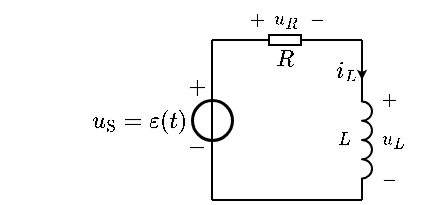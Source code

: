 <mxfile version="17.2.1" type="device"><diagram id="GKFYhbHTQyAXwHbGks0D" name="第 1 页"><mxGraphModel dx="270" dy="274" grid="1" gridSize="5" guides="1" tooltips="1" connect="1" arrows="1" fold="1" page="1" pageScale="1" pageWidth="827" pageHeight="1169" math="1" shadow="0"><root><mxCell id="0"/><mxCell id="1" parent="0"/><mxCell id="8Bmr7UU7ZexVVD80fku--52" value="$$i_L$$" style="text;html=1;resizable=1;autosize=1;align=center;verticalAlign=middle;points=[];fillColor=none;strokeColor=none;rounded=0;fontSize=10;movable=1;rotatable=1;deletable=1;editable=1;connectable=0;" parent="1" vertex="1"><mxGeometry x="233" y="275" width="17" height="20" as="geometry"/></mxCell><mxCell id="8Bmr7UU7ZexVVD80fku--46" value="" style="pointerEvents=1;verticalLabelPosition=bottom;shadow=0;dashed=0;align=center;html=1;verticalAlign=top;shape=mxgraph.electrical.inductors.inductor_3;direction=south;deletable=1;fixDash=0;snapToPoint=0;comic=0;sketch=0;strokeWidth=1;" parent="1" vertex="1"><mxGeometry x="250" y="290" width="5" height="60" as="geometry"/></mxCell><mxCell id="jx14LvxWViafD4RgYP5I-6" value="$$L$$" style="text;html=1;align=center;verticalAlign=middle;resizable=1;points=[];autosize=1;strokeColor=none;fillColor=none;fontSize=8;movable=1;rotatable=1;deletable=1;editable=1;connectable=1;" parent="1" vertex="1"><mxGeometry x="235" y="312.5" width="11" height="15" as="geometry"/></mxCell><mxCell id="8Bmr7UU7ZexVVD80fku--3" value="$$R$$" style="text;html=1;resizable=1;autosize=1;align=center;verticalAlign=middle;points=[];fillColor=none;strokeColor=none;rounded=0;fontSize=10;movable=1;rotatable=1;deletable=1;editable=1;connectable=1;" parent="1" vertex="1"><mxGeometry x="203" y="270" width="15" height="20" as="geometry"/></mxCell><mxCell id="8Bmr7UU7ZexVVD80fku--4" value="" style="endArrow=none;html=1;rounded=0;fontSize=10;startSize=4;endSize=4;entryX=1;entryY=0.5;entryDx=0;entryDy=0;entryPerimeter=0;" parent="1" target="8Bmr7UU7ZexVVD80fku--5" edge="1"><mxGeometry width="50" height="50" relative="1" as="geometry"><mxPoint x="175" y="270" as="sourcePoint"/><mxPoint x="449.5" y="190.5" as="targetPoint"/></mxGeometry></mxCell><mxCell id="8Bmr7UU7ZexVVD80fku--5" value="" style="pointerEvents=1;verticalLabelPosition=bottom;shadow=0;dashed=0;align=center;html=1;verticalAlign=top;shape=mxgraph.electrical.resistors.resistor_1;fontSize=10;direction=west;" parent="1" vertex="1"><mxGeometry x="199" y="267.5" width="25" height="5" as="geometry"/></mxCell><mxCell id="8Bmr7UU7ZexVVD80fku--6" value="" style="endArrow=none;html=1;rounded=0;fontSize=10;startSize=4;endSize=4;exitX=0;exitY=0.5;exitDx=0;exitDy=0;exitPerimeter=0;" parent="1" source="8Bmr7UU7ZexVVD80fku--5" edge="1"><mxGeometry width="50" height="50" relative="1" as="geometry"><mxPoint x="397" y="175.5" as="sourcePoint"/><mxPoint x="250" y="270" as="targetPoint"/></mxGeometry></mxCell><mxCell id="8Bmr7UU7ZexVVD80fku--12" value="" style="endArrow=none;html=1;rounded=0;fontSize=10;startSize=4;endSize=4;endFill=0;entryX=1;entryY=1;entryDx=0;entryDy=0;entryPerimeter=0;" parent="1" target="8Bmr7UU7ZexVVD80fku--46" edge="1"><mxGeometry width="50" height="50" relative="1" as="geometry"><mxPoint x="175" y="350" as="sourcePoint"/><mxPoint x="295" y="350" as="targetPoint"/></mxGeometry></mxCell><mxCell id="8Bmr7UU7ZexVVD80fku--49" value="" style="endArrow=none;html=1;rounded=0;fontSize=8;startSize=3;endSize=1;strokeWidth=1;" parent="1" edge="1"><mxGeometry width="50" height="50" relative="1" as="geometry"><mxPoint x="250" y="290" as="sourcePoint"/><mxPoint x="250" y="270" as="targetPoint"/></mxGeometry></mxCell><mxCell id="8Bmr7UU7ZexVVD80fku--51" value="" style="endArrow=classic;html=1;rounded=0;fontSize=10;endSize=2;" parent="1" edge="1"><mxGeometry width="50" height="50" relative="1" as="geometry"><mxPoint x="250" y="280" as="sourcePoint"/><mxPoint x="250" y="290" as="targetPoint"/></mxGeometry></mxCell><mxCell id="zvIAaxhqo9_3CnLD2hQQ-7" value="$$u_R$$" style="text;html=1;align=center;verticalAlign=middle;resizable=1;points=[];autosize=1;strokeColor=none;fillColor=none;fontSize=8;movable=1;rotatable=1;deletable=1;editable=1;connectable=1;" vertex="1" parent="1"><mxGeometry x="203" y="250" width="17" height="20" as="geometry"/></mxCell><mxCell id="zvIAaxhqo9_3CnLD2hQQ-8" value="$$-$$" style="text;resizable=1;autosize=1;align=center;verticalAlign=middle;points=[];fillColor=none;strokeColor=none;rounded=0;html=1;imageAspect=1;noLabel=0;recursiveResize=1;expand=1;editable=1;movable=1;rotatable=1;deletable=1;connectable=0;comic=0;fontSize=8;" vertex="1" parent="1"><mxGeometry x="219" y="255" width="15" height="10" as="geometry"/></mxCell><mxCell id="zvIAaxhqo9_3CnLD2hQQ-9" value="$$+$$" style="text;html=1;resizable=1;autosize=1;align=center;verticalAlign=middle;points=[];fillColor=none;strokeColor=none;rounded=0;movable=1;rotatable=1;deletable=1;editable=1;connectable=0;fontSize=8;" vertex="1" parent="1"><mxGeometry x="189" y="255" width="15" height="10" as="geometry"/></mxCell><mxCell id="zvIAaxhqo9_3CnLD2hQQ-10" value="$$-$$" style="text;resizable=1;autosize=1;align=center;verticalAlign=middle;points=[];fillColor=none;strokeColor=none;rounded=0;html=1;imageAspect=1;noLabel=0;recursiveResize=1;expand=1;editable=1;movable=1;rotatable=1;deletable=1;connectable=0;comic=0;fontSize=10;" vertex="1" parent="1"><mxGeometry x="159.0" y="312.5" width="15" height="20" as="geometry"/></mxCell><mxCell id="zvIAaxhqo9_3CnLD2hQQ-11" value="$$+$$" style="text;html=1;resizable=1;autosize=1;align=center;verticalAlign=middle;points=[];fillColor=none;strokeColor=none;rounded=0;movable=1;rotatable=1;deletable=1;editable=1;connectable=0;fontSize=10;" vertex="1" parent="1"><mxGeometry x="159.0" y="283" width="15" height="20" as="geometry"/></mxCell><mxCell id="zvIAaxhqo9_3CnLD2hQQ-12" value="" style="ellipse;whiteSpace=wrap;html=1;aspect=fixed;labelBorderColor=none;fontSize=10;strokeColor=default;strokeWidth=1.5;fillColor=none;" vertex="1" parent="1"><mxGeometry x="165" y="300" width="20" height="20" as="geometry"/></mxCell><mxCell id="zvIAaxhqo9_3CnLD2hQQ-13" value="" style="endArrow=none;html=1;rounded=0;fontSize=10;startSize=4;endSize=4;" edge="1" parent="1"><mxGeometry width="50" height="50" relative="1" as="geometry"><mxPoint x="175" y="350" as="sourcePoint"/><mxPoint x="175" y="270" as="targetPoint"/></mxGeometry></mxCell><mxCell id="zvIAaxhqo9_3CnLD2hQQ-14" value="\(u_\mathrm{S}=\varepsilon(t)\)" style="text;html=1;resizable=1;autosize=1;align=center;verticalAlign=middle;points=[];fillColor=none;strokeColor=none;rounded=0;comic=0;movable=1;rotatable=1;deletable=1;editable=1;connectable=0;fontSize=10;" vertex="1" parent="1"><mxGeometry x="110" y="300" width="55" height="20" as="geometry"/></mxCell><mxCell id="zvIAaxhqo9_3CnLD2hQQ-15" value="$$+$$" style="text;html=1;resizable=1;autosize=1;align=center;verticalAlign=middle;points=[];fillColor=none;strokeColor=none;rounded=0;movable=1;rotatable=1;deletable=1;editable=1;connectable=0;fontSize=8;" vertex="1" parent="1"><mxGeometry x="255" y="295" width="15" height="10" as="geometry"/></mxCell><mxCell id="zvIAaxhqo9_3CnLD2hQQ-16" value="$$-$$" style="text;resizable=1;autosize=1;align=center;verticalAlign=middle;points=[];fillColor=none;strokeColor=none;rounded=0;html=1;imageAspect=1;noLabel=0;recursiveResize=1;expand=1;editable=1;movable=1;rotatable=1;deletable=1;connectable=0;comic=0;fontSize=8;" vertex="1" parent="1"><mxGeometry x="255" y="335" width="15" height="10" as="geometry"/></mxCell><mxCell id="zvIAaxhqo9_3CnLD2hQQ-17" value="$$u_L$$" style="text;html=1;align=center;verticalAlign=middle;resizable=1;points=[];autosize=1;strokeColor=none;fillColor=none;fontSize=8;movable=1;rotatable=1;deletable=1;editable=1;connectable=1;" vertex="1" parent="1"><mxGeometry x="255" y="310" width="19" height="20" as="geometry"/></mxCell></root></mxGraphModel></diagram></mxfile>